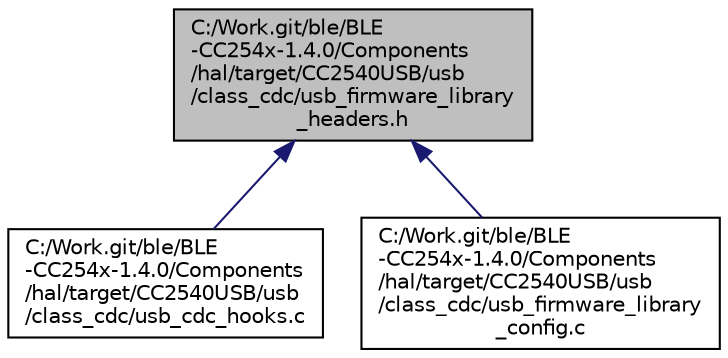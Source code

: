 digraph "C:/Work.git/ble/BLE-CC254x-1.4.0/Components/hal/target/CC2540USB/usb/class_cdc/usb_firmware_library_headers.h"
{
  edge [fontname="Helvetica",fontsize="10",labelfontname="Helvetica",labelfontsize="10"];
  node [fontname="Helvetica",fontsize="10",shape=record];
  Node1 [label="C:/Work.git/ble/BLE\l-CC254x-1.4.0/Components\l/hal/target/CC2540USB/usb\l/class_cdc/usb_firmware_library\l_headers.h",height=0.2,width=0.4,color="black", fillcolor="grey75", style="filled" fontcolor="black"];
  Node1 -> Node2 [dir="back",color="midnightblue",fontsize="10",style="solid",fontname="Helvetica"];
  Node2 [label="C:/Work.git/ble/BLE\l-CC254x-1.4.0/Components\l/hal/target/CC2540USB/usb\l/class_cdc/usb_cdc_hooks.c",height=0.2,width=0.4,color="black", fillcolor="white", style="filled",URL="$usb__cdc__hooks_8c.html"];
  Node1 -> Node3 [dir="back",color="midnightblue",fontsize="10",style="solid",fontname="Helvetica"];
  Node3 [label="C:/Work.git/ble/BLE\l-CC254x-1.4.0/Components\l/hal/target/CC2540USB/usb\l/class_cdc/usb_firmware_library\l_config.c",height=0.2,width=0.4,color="black", fillcolor="white", style="filled",URL="$class__cdc_2usb__firmware__library__config_8c.html"];
}
